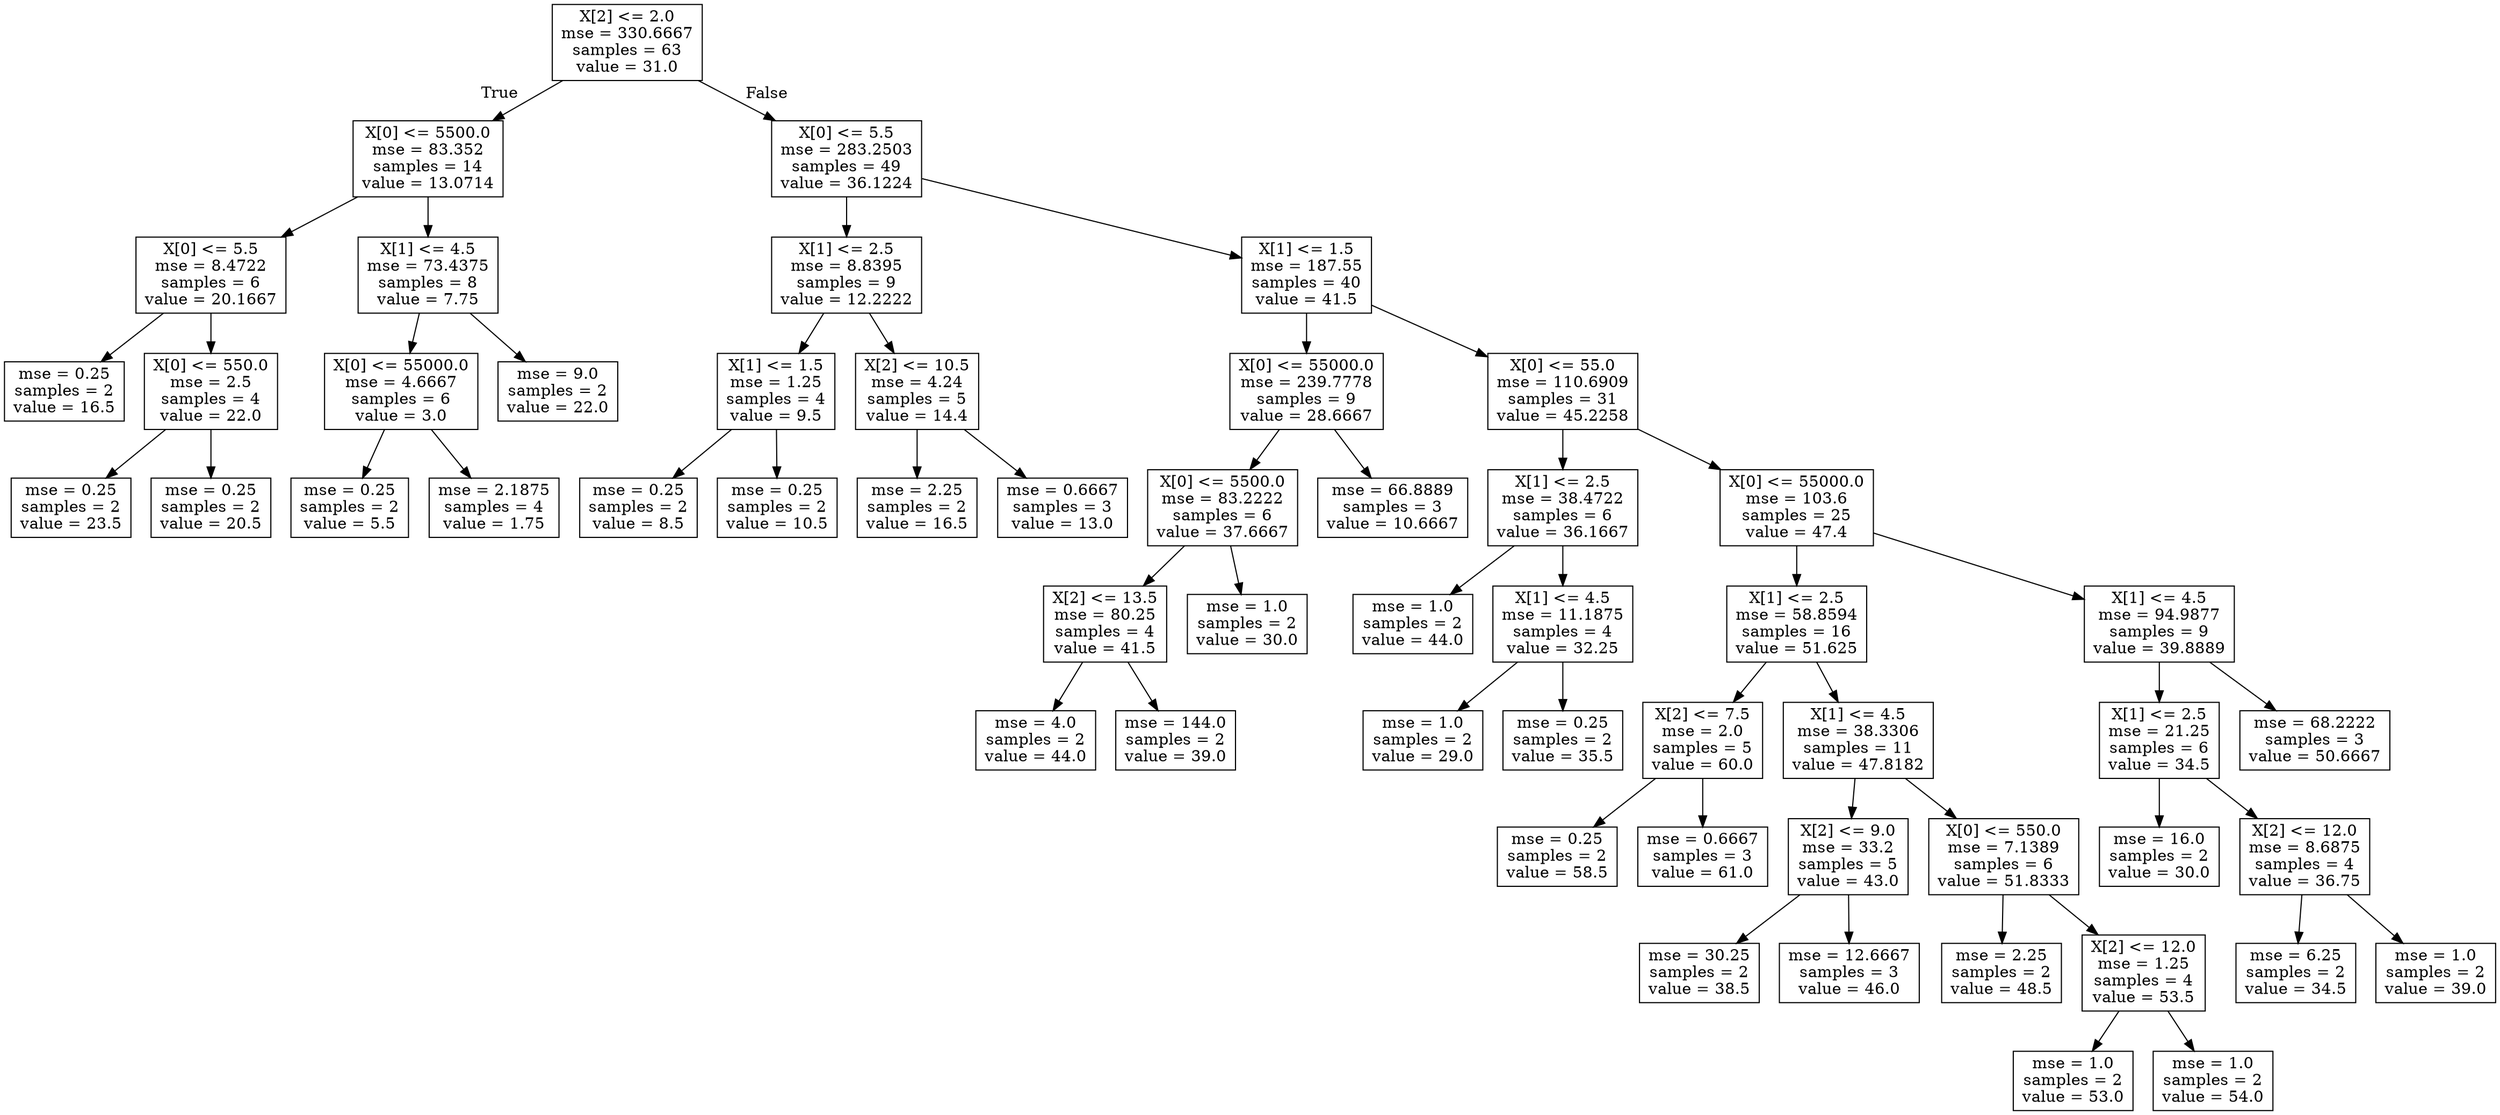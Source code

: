digraph Tree {
node [shape=box] ;
0 [label="X[2] <= 2.0\nmse = 330.6667\nsamples = 63\nvalue = 31.0"] ;
1 [label="X[0] <= 5500.0\nmse = 83.352\nsamples = 14\nvalue = 13.0714"] ;
0 -> 1 [labeldistance=2.5, labelangle=45, headlabel="True"] ;
2 [label="X[0] <= 5.5\nmse = 8.4722\nsamples = 6\nvalue = 20.1667"] ;
1 -> 2 ;
3 [label="mse = 0.25\nsamples = 2\nvalue = 16.5"] ;
2 -> 3 ;
4 [label="X[0] <= 550.0\nmse = 2.5\nsamples = 4\nvalue = 22.0"] ;
2 -> 4 ;
5 [label="mse = 0.25\nsamples = 2\nvalue = 23.5"] ;
4 -> 5 ;
6 [label="mse = 0.25\nsamples = 2\nvalue = 20.5"] ;
4 -> 6 ;
7 [label="X[1] <= 4.5\nmse = 73.4375\nsamples = 8\nvalue = 7.75"] ;
1 -> 7 ;
8 [label="X[0] <= 55000.0\nmse = 4.6667\nsamples = 6\nvalue = 3.0"] ;
7 -> 8 ;
9 [label="mse = 0.25\nsamples = 2\nvalue = 5.5"] ;
8 -> 9 ;
10 [label="mse = 2.1875\nsamples = 4\nvalue = 1.75"] ;
8 -> 10 ;
11 [label="mse = 9.0\nsamples = 2\nvalue = 22.0"] ;
7 -> 11 ;
12 [label="X[0] <= 5.5\nmse = 283.2503\nsamples = 49\nvalue = 36.1224"] ;
0 -> 12 [labeldistance=2.5, labelangle=-45, headlabel="False"] ;
13 [label="X[1] <= 2.5\nmse = 8.8395\nsamples = 9\nvalue = 12.2222"] ;
12 -> 13 ;
14 [label="X[1] <= 1.5\nmse = 1.25\nsamples = 4\nvalue = 9.5"] ;
13 -> 14 ;
15 [label="mse = 0.25\nsamples = 2\nvalue = 8.5"] ;
14 -> 15 ;
16 [label="mse = 0.25\nsamples = 2\nvalue = 10.5"] ;
14 -> 16 ;
17 [label="X[2] <= 10.5\nmse = 4.24\nsamples = 5\nvalue = 14.4"] ;
13 -> 17 ;
18 [label="mse = 2.25\nsamples = 2\nvalue = 16.5"] ;
17 -> 18 ;
19 [label="mse = 0.6667\nsamples = 3\nvalue = 13.0"] ;
17 -> 19 ;
20 [label="X[1] <= 1.5\nmse = 187.55\nsamples = 40\nvalue = 41.5"] ;
12 -> 20 ;
21 [label="X[0] <= 55000.0\nmse = 239.7778\nsamples = 9\nvalue = 28.6667"] ;
20 -> 21 ;
22 [label="X[0] <= 5500.0\nmse = 83.2222\nsamples = 6\nvalue = 37.6667"] ;
21 -> 22 ;
23 [label="X[2] <= 13.5\nmse = 80.25\nsamples = 4\nvalue = 41.5"] ;
22 -> 23 ;
24 [label="mse = 4.0\nsamples = 2\nvalue = 44.0"] ;
23 -> 24 ;
25 [label="mse = 144.0\nsamples = 2\nvalue = 39.0"] ;
23 -> 25 ;
26 [label="mse = 1.0\nsamples = 2\nvalue = 30.0"] ;
22 -> 26 ;
27 [label="mse = 66.8889\nsamples = 3\nvalue = 10.6667"] ;
21 -> 27 ;
28 [label="X[0] <= 55.0\nmse = 110.6909\nsamples = 31\nvalue = 45.2258"] ;
20 -> 28 ;
29 [label="X[1] <= 2.5\nmse = 38.4722\nsamples = 6\nvalue = 36.1667"] ;
28 -> 29 ;
30 [label="mse = 1.0\nsamples = 2\nvalue = 44.0"] ;
29 -> 30 ;
31 [label="X[1] <= 4.5\nmse = 11.1875\nsamples = 4\nvalue = 32.25"] ;
29 -> 31 ;
32 [label="mse = 1.0\nsamples = 2\nvalue = 29.0"] ;
31 -> 32 ;
33 [label="mse = 0.25\nsamples = 2\nvalue = 35.5"] ;
31 -> 33 ;
34 [label="X[0] <= 55000.0\nmse = 103.6\nsamples = 25\nvalue = 47.4"] ;
28 -> 34 ;
35 [label="X[1] <= 2.5\nmse = 58.8594\nsamples = 16\nvalue = 51.625"] ;
34 -> 35 ;
36 [label="X[2] <= 7.5\nmse = 2.0\nsamples = 5\nvalue = 60.0"] ;
35 -> 36 ;
37 [label="mse = 0.25\nsamples = 2\nvalue = 58.5"] ;
36 -> 37 ;
38 [label="mse = 0.6667\nsamples = 3\nvalue = 61.0"] ;
36 -> 38 ;
39 [label="X[1] <= 4.5\nmse = 38.3306\nsamples = 11\nvalue = 47.8182"] ;
35 -> 39 ;
40 [label="X[2] <= 9.0\nmse = 33.2\nsamples = 5\nvalue = 43.0"] ;
39 -> 40 ;
41 [label="mse = 30.25\nsamples = 2\nvalue = 38.5"] ;
40 -> 41 ;
42 [label="mse = 12.6667\nsamples = 3\nvalue = 46.0"] ;
40 -> 42 ;
43 [label="X[0] <= 550.0\nmse = 7.1389\nsamples = 6\nvalue = 51.8333"] ;
39 -> 43 ;
44 [label="mse = 2.25\nsamples = 2\nvalue = 48.5"] ;
43 -> 44 ;
45 [label="X[2] <= 12.0\nmse = 1.25\nsamples = 4\nvalue = 53.5"] ;
43 -> 45 ;
46 [label="mse = 1.0\nsamples = 2\nvalue = 53.0"] ;
45 -> 46 ;
47 [label="mse = 1.0\nsamples = 2\nvalue = 54.0"] ;
45 -> 47 ;
48 [label="X[1] <= 4.5\nmse = 94.9877\nsamples = 9\nvalue = 39.8889"] ;
34 -> 48 ;
49 [label="X[1] <= 2.5\nmse = 21.25\nsamples = 6\nvalue = 34.5"] ;
48 -> 49 ;
50 [label="mse = 16.0\nsamples = 2\nvalue = 30.0"] ;
49 -> 50 ;
51 [label="X[2] <= 12.0\nmse = 8.6875\nsamples = 4\nvalue = 36.75"] ;
49 -> 51 ;
52 [label="mse = 6.25\nsamples = 2\nvalue = 34.5"] ;
51 -> 52 ;
53 [label="mse = 1.0\nsamples = 2\nvalue = 39.0"] ;
51 -> 53 ;
54 [label="mse = 68.2222\nsamples = 3\nvalue = 50.6667"] ;
48 -> 54 ;
}